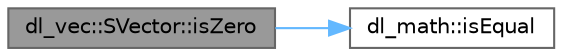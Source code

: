 digraph "dl_vec::SVector::isZero"
{
 // LATEX_PDF_SIZE
  bgcolor="transparent";
  edge [fontname=Helvetica,fontsize=10,labelfontname=Helvetica,labelfontsize=10];
  node [fontname=Helvetica,fontsize=10,shape=box,height=0.2,width=0.4];
  rankdir="LR";
  Node1 [id="Node000001",label="dl_vec::SVector::isZero",height=0.2,width=0.4,color="gray40", fillcolor="grey60", style="filled", fontcolor="black",tooltip="x,y,zともに絶対値が許容誤差以下の値ならばtrueを返す．"];
  Node1 -> Node2 [id="edge1_Node000001_Node000002",color="steelblue1",style="solid",tooltip=" "];
  Node2 [id="Node000002",label="dl_math::isEqual",height=0.2,width=0.4,color="grey40", fillcolor="white", style="filled",URL="$namespacedl__math.html#af27ba2f63b75019c3f3dc1ef47e3f42b",tooltip="C++において，小数同士の計算は誤差が出てしまう．誤差込みで値が等しいか調べる．"];
}
